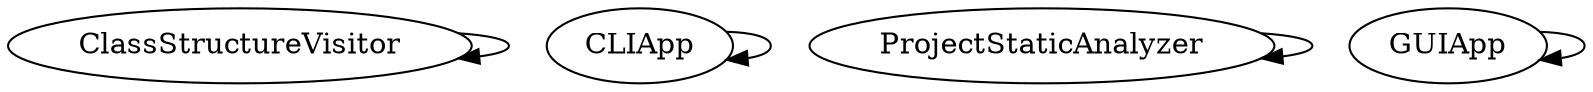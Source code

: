 digraph CouplingGraph {
  "ClassStructureVisitor" -> "ClassStructureVisitor";
  "CLIApp" -> "CLIApp";
  "ProjectStaticAnalyzer" -> "ProjectStaticAnalyzer";
  "GUIApp" -> "GUIApp";
}
